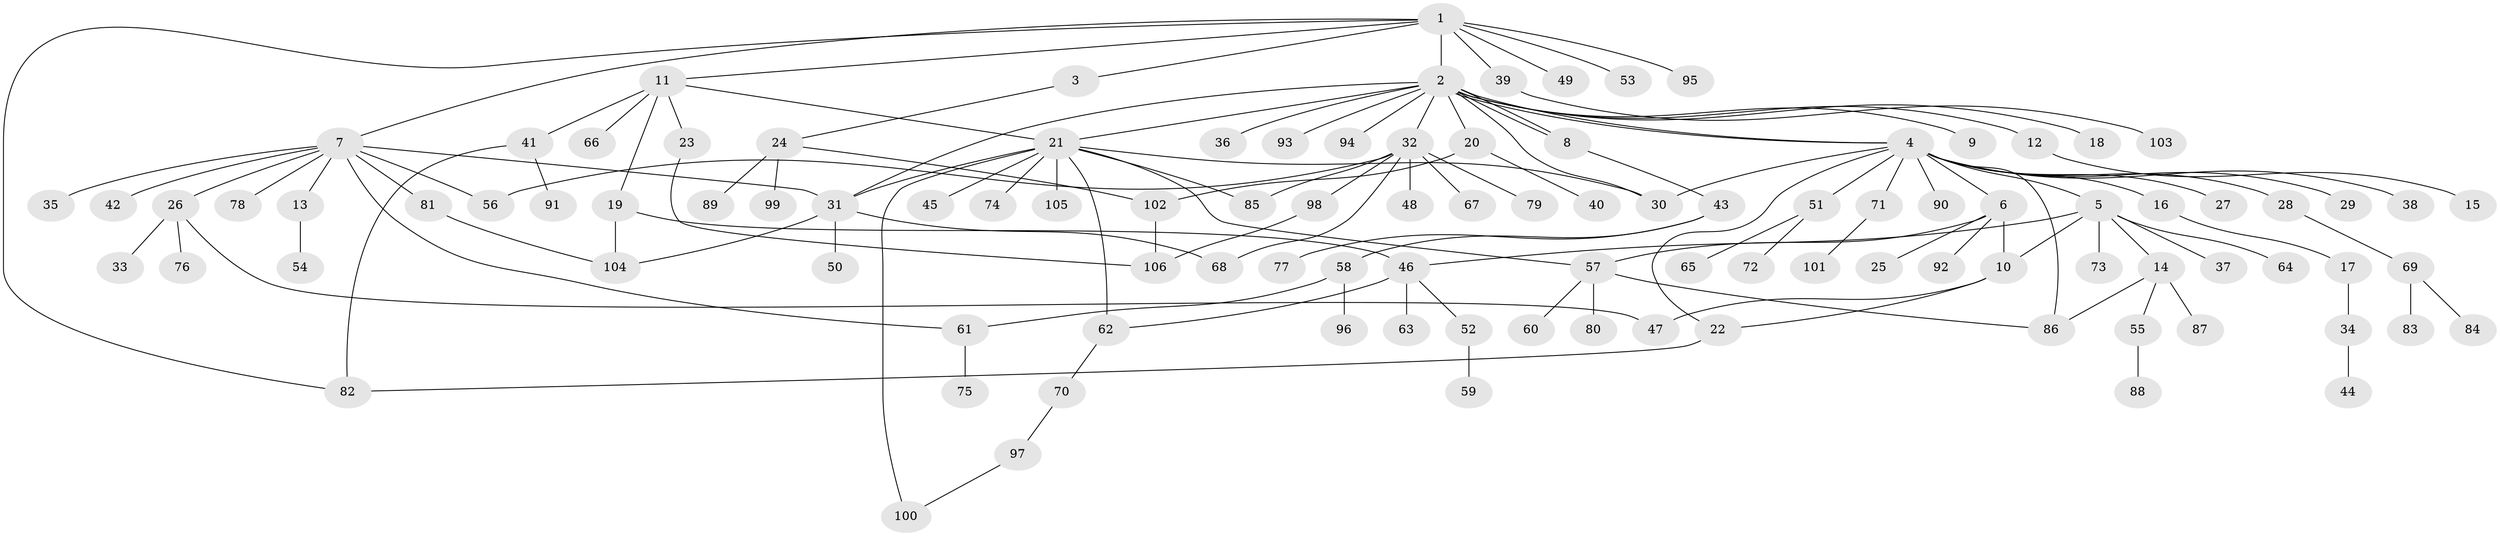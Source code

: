 // Generated by graph-tools (version 1.1) at 2025/35/03/09/25 02:35:36]
// undirected, 106 vertices, 132 edges
graph export_dot {
graph [start="1"]
  node [color=gray90,style=filled];
  1;
  2;
  3;
  4;
  5;
  6;
  7;
  8;
  9;
  10;
  11;
  12;
  13;
  14;
  15;
  16;
  17;
  18;
  19;
  20;
  21;
  22;
  23;
  24;
  25;
  26;
  27;
  28;
  29;
  30;
  31;
  32;
  33;
  34;
  35;
  36;
  37;
  38;
  39;
  40;
  41;
  42;
  43;
  44;
  45;
  46;
  47;
  48;
  49;
  50;
  51;
  52;
  53;
  54;
  55;
  56;
  57;
  58;
  59;
  60;
  61;
  62;
  63;
  64;
  65;
  66;
  67;
  68;
  69;
  70;
  71;
  72;
  73;
  74;
  75;
  76;
  77;
  78;
  79;
  80;
  81;
  82;
  83;
  84;
  85;
  86;
  87;
  88;
  89;
  90;
  91;
  92;
  93;
  94;
  95;
  96;
  97;
  98;
  99;
  100;
  101;
  102;
  103;
  104;
  105;
  106;
  1 -- 2;
  1 -- 3;
  1 -- 7;
  1 -- 11;
  1 -- 39;
  1 -- 49;
  1 -- 53;
  1 -- 82;
  1 -- 95;
  2 -- 4;
  2 -- 4;
  2 -- 8;
  2 -- 8;
  2 -- 9;
  2 -- 12;
  2 -- 18;
  2 -- 20;
  2 -- 21;
  2 -- 30;
  2 -- 31;
  2 -- 32;
  2 -- 36;
  2 -- 93;
  2 -- 94;
  3 -- 24;
  4 -- 5;
  4 -- 6;
  4 -- 16;
  4 -- 22;
  4 -- 27;
  4 -- 28;
  4 -- 29;
  4 -- 30;
  4 -- 38;
  4 -- 51;
  4 -- 71;
  4 -- 86;
  4 -- 90;
  5 -- 10;
  5 -- 14;
  5 -- 37;
  5 -- 46;
  5 -- 64;
  5 -- 73;
  6 -- 10;
  6 -- 25;
  6 -- 57;
  6 -- 92;
  7 -- 13;
  7 -- 26;
  7 -- 31;
  7 -- 35;
  7 -- 42;
  7 -- 56;
  7 -- 61;
  7 -- 78;
  7 -- 81;
  8 -- 43;
  10 -- 22;
  10 -- 47;
  11 -- 19;
  11 -- 21;
  11 -- 23;
  11 -- 41;
  11 -- 66;
  12 -- 15;
  13 -- 54;
  14 -- 55;
  14 -- 86;
  14 -- 87;
  16 -- 17;
  17 -- 34;
  19 -- 46;
  19 -- 104;
  20 -- 40;
  20 -- 102;
  21 -- 30;
  21 -- 31;
  21 -- 45;
  21 -- 57;
  21 -- 62;
  21 -- 74;
  21 -- 85;
  21 -- 100;
  21 -- 105;
  22 -- 82;
  23 -- 106;
  24 -- 89;
  24 -- 99;
  24 -- 102;
  26 -- 33;
  26 -- 47;
  26 -- 76;
  28 -- 69;
  31 -- 50;
  31 -- 68;
  31 -- 104;
  32 -- 48;
  32 -- 56;
  32 -- 67;
  32 -- 68;
  32 -- 79;
  32 -- 85;
  32 -- 98;
  34 -- 44;
  39 -- 103;
  41 -- 82;
  41 -- 91;
  43 -- 58;
  43 -- 77;
  46 -- 52;
  46 -- 62;
  46 -- 63;
  51 -- 65;
  51 -- 72;
  52 -- 59;
  55 -- 88;
  57 -- 60;
  57 -- 80;
  57 -- 86;
  58 -- 61;
  58 -- 96;
  61 -- 75;
  62 -- 70;
  69 -- 83;
  69 -- 84;
  70 -- 97;
  71 -- 101;
  81 -- 104;
  97 -- 100;
  98 -- 106;
  102 -- 106;
}
